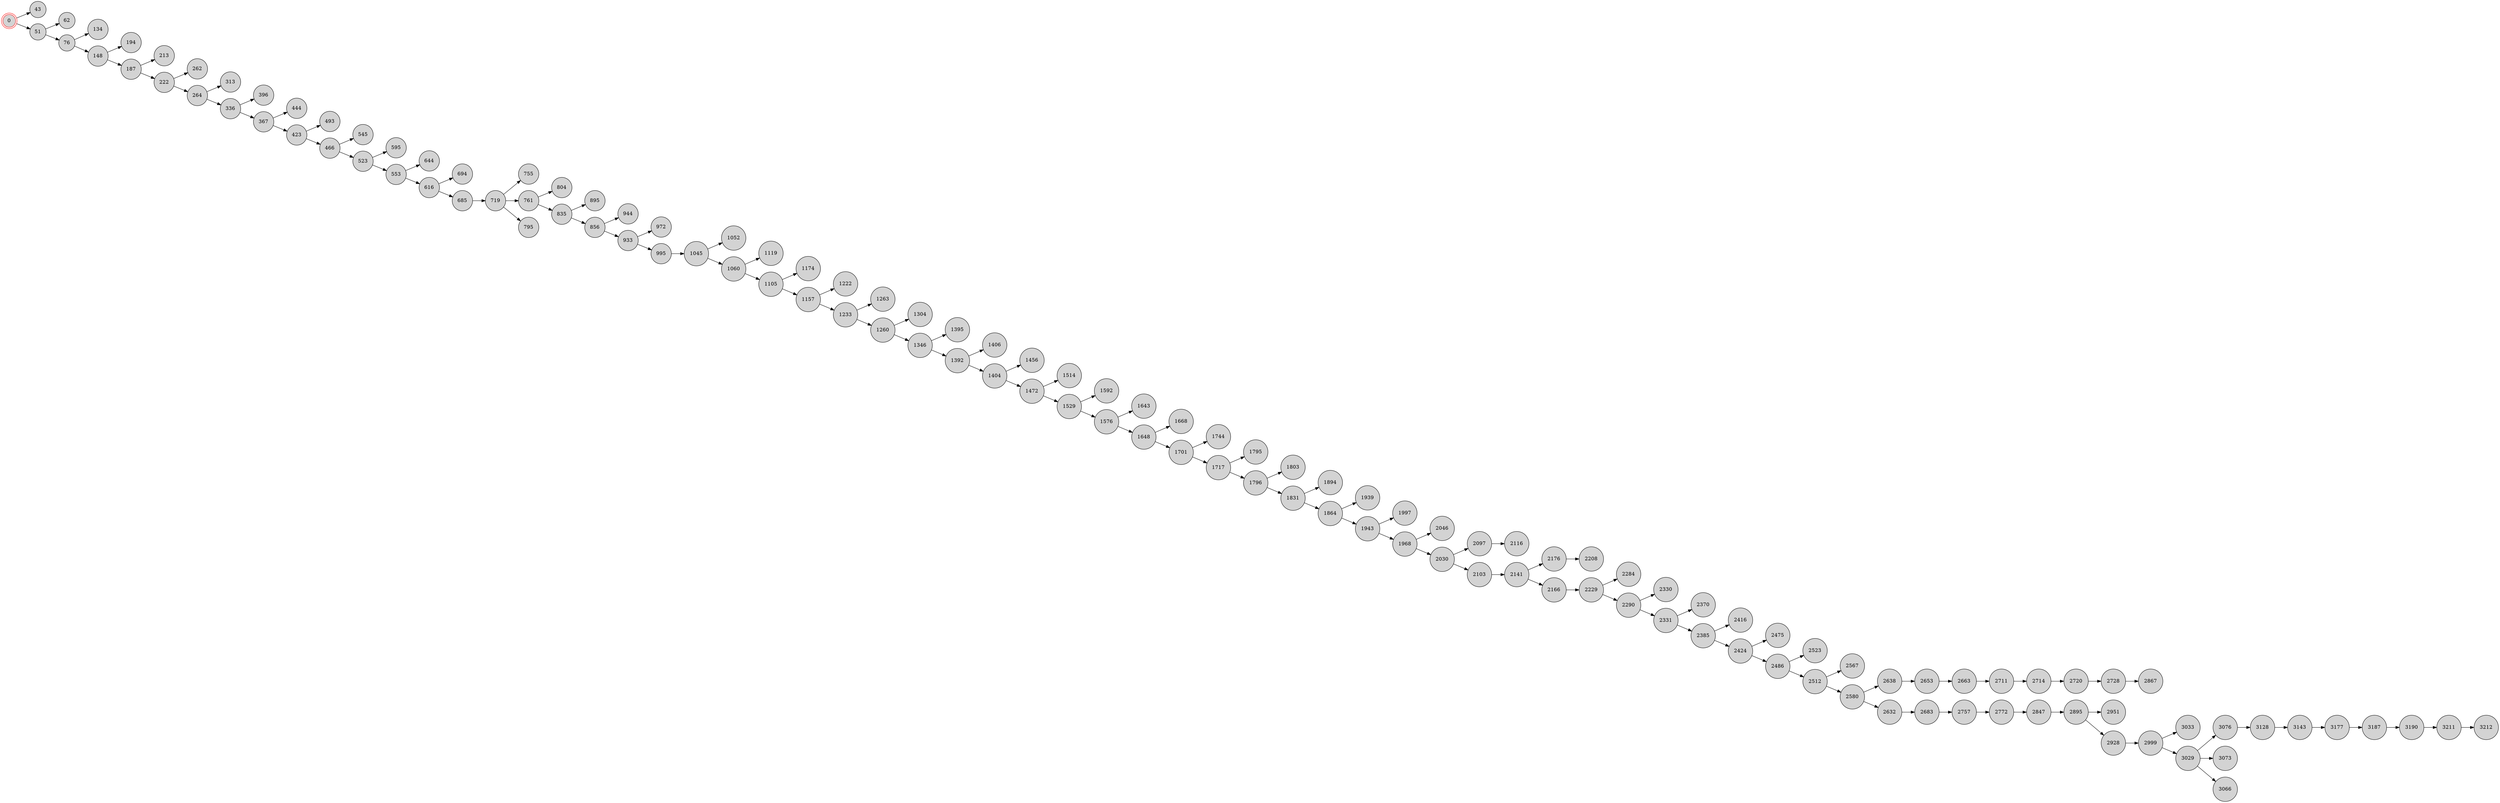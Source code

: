 digraph BlockchainTree {
    rankdir=LR;
    node [shape=circle, style=filled, fillcolor=lightgray];

    0 [shape=doublecircle, color=red];
    0 -> 43;
    0 -> 51;
    51 -> 62;
    51 -> 76;
    76 -> 134;
    76 -> 148;
    148 -> 194;
    148 -> 187;
    187 -> 213;
    187 -> 222;
    222 -> 262;
    222 -> 264;
    264 -> 313;
    264 -> 336;
    336 -> 396;
    336 -> 367;
    367 -> 444;
    367 -> 423;
    423 -> 493;
    423 -> 466;
    466 -> 545;
    466 -> 523;
    523 -> 595;
    523 -> 553;
    553 -> 644;
    553 -> 616;
    616 -> 694;
    616 -> 685;
    685 -> 719;
    719 -> 755;
    719 -> 761;
    761 -> 804;
    719 -> 795;
    761 -> 835;
    835 -> 895;
    835 -> 856;
    856 -> 944;
    856 -> 933;
    933 -> 972;
    933 -> 995;
    995 -> 1045;
    1045 -> 1052;
    1045 -> 1060;
    1060 -> 1119;
    1060 -> 1105;
    1105 -> 1174;
    1105 -> 1157;
    1157 -> 1222;
    1157 -> 1233;
    1233 -> 1263;
    1233 -> 1260;
    1260 -> 1304;
    1260 -> 1346;
    1346 -> 1395;
    1346 -> 1392;
    1392 -> 1406;
    1392 -> 1404;
    1404 -> 1456;
    1404 -> 1472;
    1472 -> 1514;
    1472 -> 1529;
    1529 -> 1592;
    1529 -> 1576;
    1576 -> 1643;
    1576 -> 1648;
    1648 -> 1668;
    1648 -> 1701;
    1701 -> 1744;
    1701 -> 1717;
    1717 -> 1795;
    1717 -> 1796;
    1796 -> 1803;
    1796 -> 1831;
    1831 -> 1894;
    1831 -> 1864;
    1864 -> 1939;
    1864 -> 1943;
    1943 -> 1997;
    1943 -> 1968;
    1968 -> 2046;
    1968 -> 2030;
    2030 -> 2097;
    2097 -> 2116;
    2030 -> 2103;
    2103 -> 2141;
    2141 -> 2176;
    2176 -> 2208;
    2141 -> 2166;
    2166 -> 2229;
    2229 -> 2284;
    2229 -> 2290;
    2290 -> 2330;
    2290 -> 2331;
    2331 -> 2370;
    2331 -> 2385;
    2385 -> 2416;
    2385 -> 2424;
    2424 -> 2475;
    2424 -> 2486;
    2486 -> 2523;
    2486 -> 2512;
    2512 -> 2567;
    2512 -> 2580;
    2580 -> 2638;
    2638 -> 2653;
    2653 -> 2663;
    2580 -> 2632;
    2663 -> 2711;
    2711 -> 2714;
    2714 -> 2720;
    2720 -> 2728;
    2632 -> 2683;
    2683 -> 2757;
    2757 -> 2772;
    2728 -> 2867;
    2772 -> 2847;
    2847 -> 2895;
    2895 -> 2951;
    2895 -> 2928;
    2928 -> 2999;
    2999 -> 3033;
    2999 -> 3029;
    3029 -> 3076;
    3076 -> 3128;
    3029 -> 3073;
    3128 -> 3143;
    3029 -> 3066;
    3143 -> 3177;
    3177 -> 3187;
    3187 -> 3190;
    3190 -> 3211;
    3211 -> 3212;
}
